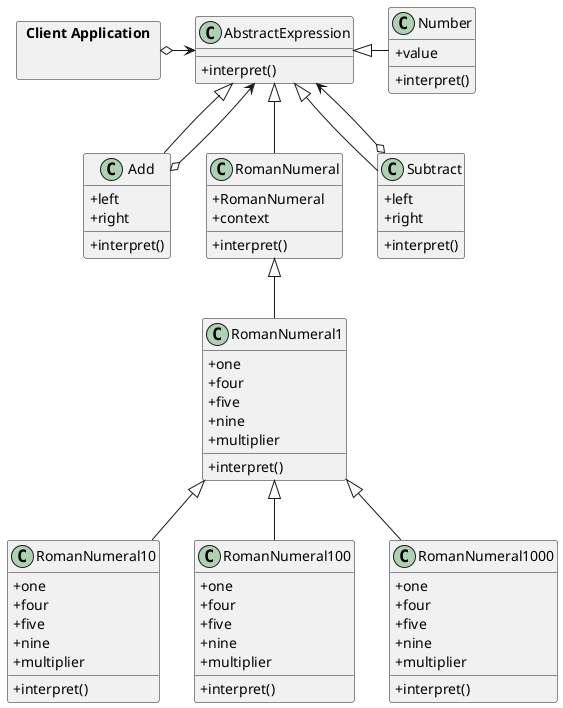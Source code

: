 @startuml

skinparam PackageStyle rectangle
skinparam ClassAttributeIconSize 0

package "Client Application" as ClientApplication {}

class AbstractExpression {
    + interpret()
}

class Number {
    + value
    + interpret()
}

ClientApplication o-right-> AbstractExpression
AbstractExpression <|-right- Number

class Add {
    + left
    + right
    + interpret()
}

class RomanNumeral {
    + RomanNumeral
    + context
    + interpret()
}

class Subtract {
    + left
    + right
    + interpret()
}

' Add -right- RomanNumeral
' RomanNumeral -right- Subtract

AbstractExpression <|-- Add
AbstractExpression <--o Add
AbstractExpression <|-- RomanNumeral
AbstractExpression <|-- Subtract
AbstractExpression <--o Subtract

class RomanNumeral1 {
    + one
    + four
    + five
    + nine
    + multiplier
    + interpret()
}

RomanNumeral <|-- RomanNumeral1

class RomanNumeral10 {
    + one
    + four
    + five
    + nine
    + multiplier
    + interpret()
}

class RomanNumeral100 {
    + one
    + four
    + five
    + nine
    + multiplier
    + interpret()
}

class RomanNumeral1000 {
    + one
    + four
    + five
    + nine
    + multiplier
    + interpret()
}

RomanNumeral1 <|-- RomanNumeral10
RomanNumeral1 <|-- RomanNumeral100
RomanNumeral1 <|-- RomanNumeral1000